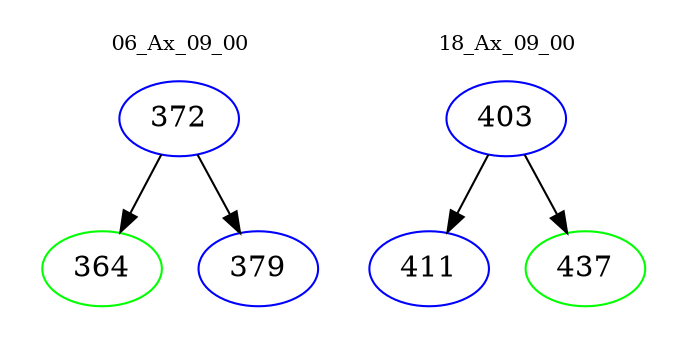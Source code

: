digraph{
subgraph cluster_0 {
color = white
label = "06_Ax_09_00";
fontsize=10;
T0_372 [label="372", color="blue"]
T0_372 -> T0_364 [color="black"]
T0_364 [label="364", color="green"]
T0_372 -> T0_379 [color="black"]
T0_379 [label="379", color="blue"]
}
subgraph cluster_1 {
color = white
label = "18_Ax_09_00";
fontsize=10;
T1_403 [label="403", color="blue"]
T1_403 -> T1_411 [color="black"]
T1_411 [label="411", color="blue"]
T1_403 -> T1_437 [color="black"]
T1_437 [label="437", color="green"]
}
}
